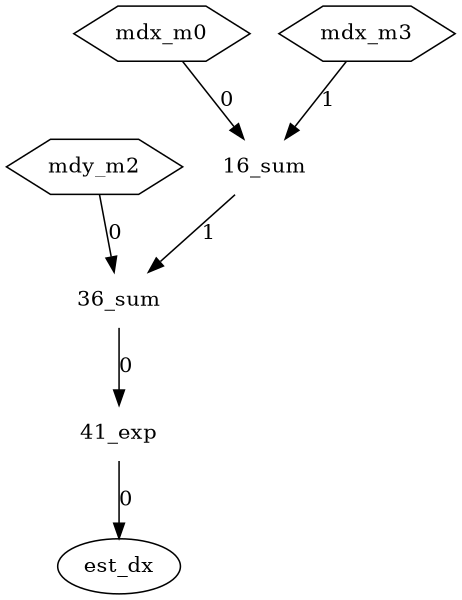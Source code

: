 digraph cgp {
	size = "4,4";
	est_dx [shape=oval];
	exp_41 -> est_dx [label="0"];
	exp_41 [label= "41_exp", shape=none];
	sum_36 -> exp_41 [label="0"];
	sum_36 [label= "36_sum", shape=none];
	mdy_m2 [shape=polygon,sides=6];
	mdy_m2 -> sum_36 [label="0"];
	sum_16 -> sum_36 [label="1"];
	sum_16 [label= "16_sum", shape=none];
	mdx_m0 [shape=polygon,sides=6];
	mdx_m0 -> sum_16 [label="0"];
	mdx_m3 [shape=polygon,sides=6];
	mdx_m3 -> sum_16 [label="1"];
}